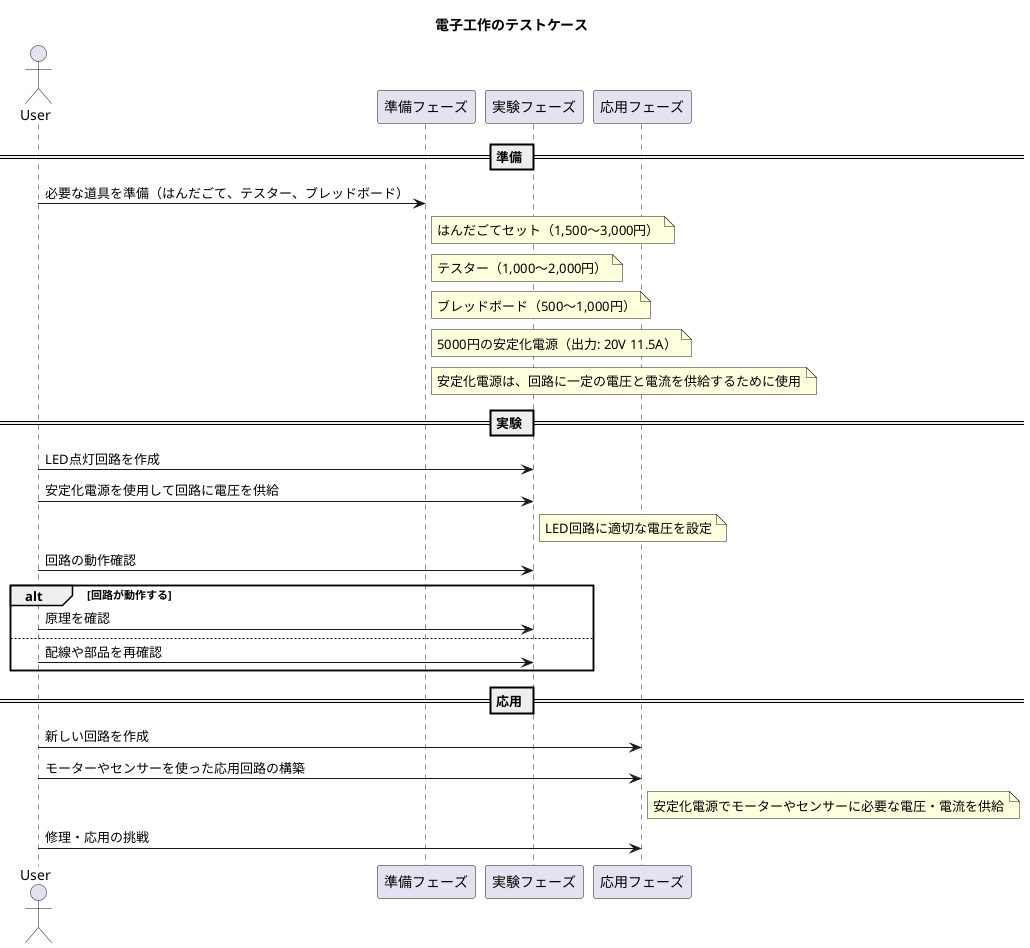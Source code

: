 @startuml
title 電子工作のテストケース

actor User

participant "準備フェーズ" as Prep
participant "実験フェーズ" as Experiment
participant "応用フェーズ" as Apply

== 準備 ==
User -> Prep : 必要な道具を準備（はんだごて、テスター、ブレッドボード）
note right of Prep : はんだごてセット（1,500〜3,000円）
note right of Prep : テスター（1,000〜2,000円）
note right of Prep : ブレッドボード（500〜1,000円）
note right of Prep : 5000円の安定化電源（出力: 20V 11.5A）
note right of Prep : 安定化電源は、回路に一定の電圧と電流を供給するために使用

== 実験 ==
User -> Experiment : LED点灯回路を作成
User -> Experiment : 安定化電源を使用して回路に電圧を供給
note right of Experiment : LED回路に適切な電圧を設定
User -> Experiment : 回路の動作確認
alt 回路が動作する
  User -> Experiment : 原理を確認
else
  User -> Experiment : 配線や部品を再確認
end

== 応用 ==
User -> Apply : 新しい回路を作成
User -> Apply : モーターやセンサーを使った応用回路の構築
note right of Apply : 安定化電源でモーターやセンサーに必要な電圧・電流を供給
User -> Apply : 修理・応用の挑戦

@enduml